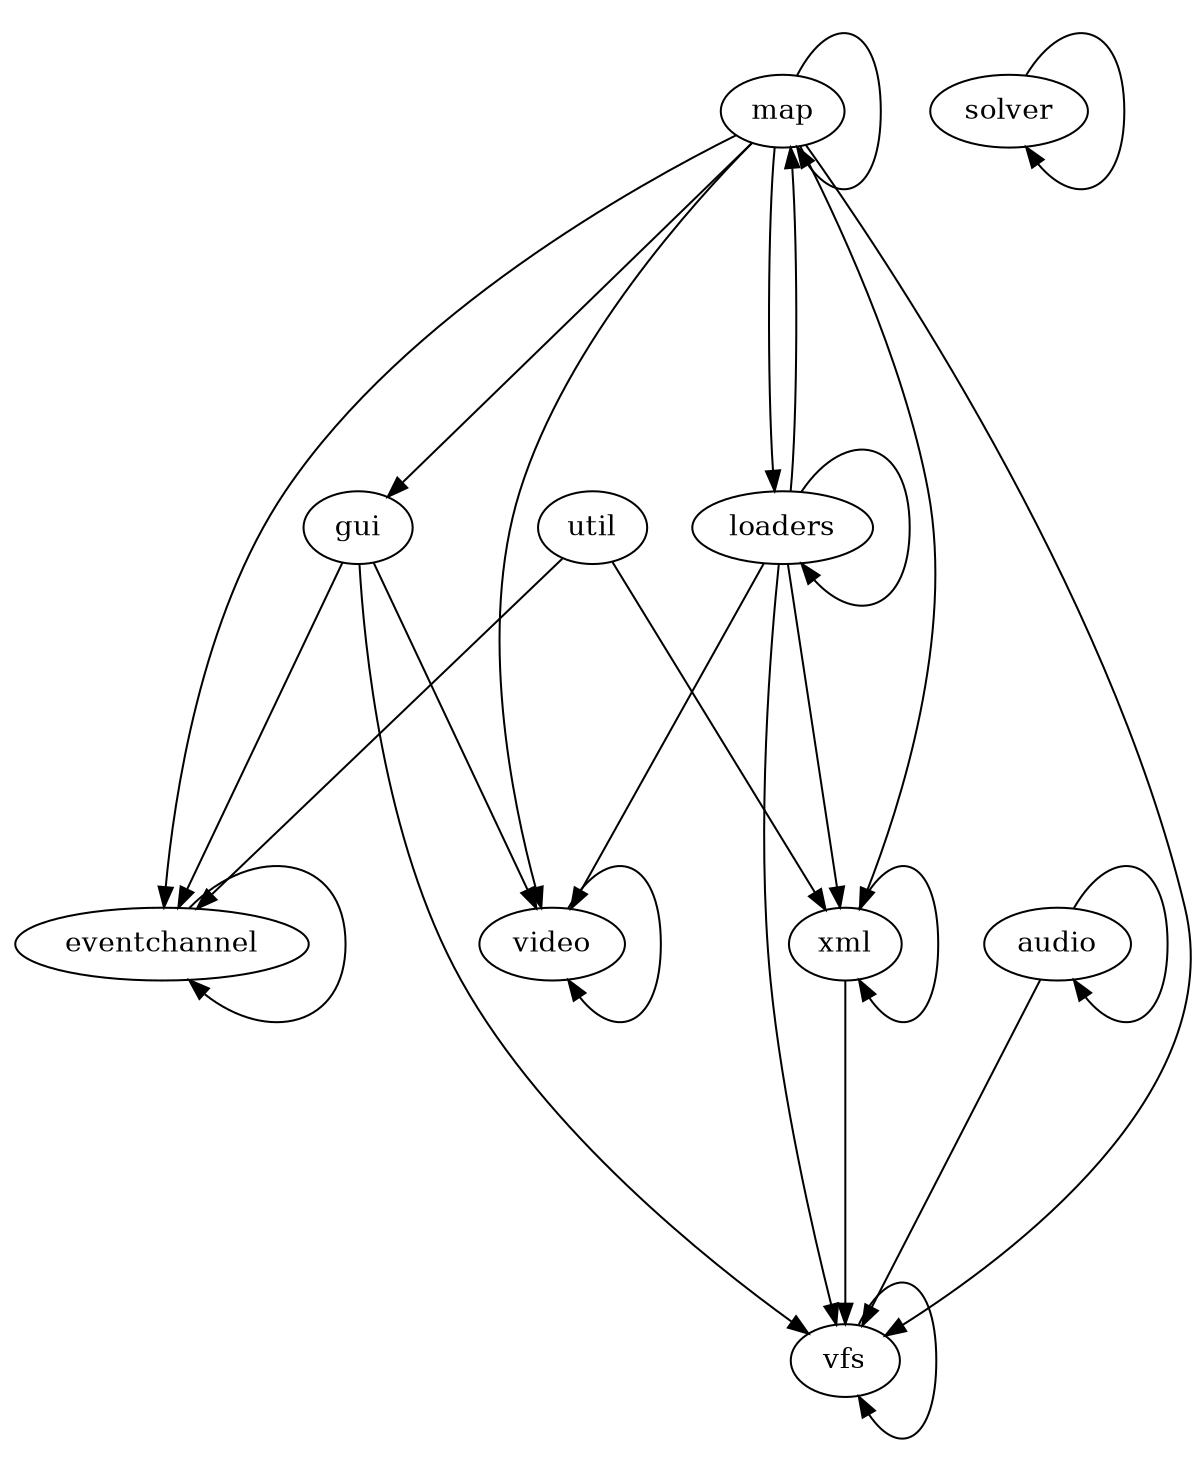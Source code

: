 digraph "source tree" {
    overlap=scale;
    size="8,10";
    ratio="fill";
    fontsize="16";
    fontname="Helvetica";
    clusterrank="local";
    "xml" -> "xml"
    "xml" -> "vfs"
    "map" -> "xml"
    "map" -> "map"
    "map" -> "gui"
    "map" -> "eventchannel"
    "map" -> "loaders"
    "map" -> "video"
    "map" -> "vfs"
    "solver" -> "solver"
    "gui" -> "video"
    "gui" -> "vfs"
    "gui" -> "eventchannel"
    "eventchannel" -> "eventchannel"
    "loaders" -> "xml"
    "loaders" -> "vfs"
    "loaders" -> "loaders"
    "loaders" -> "video"
    "loaders" -> "map"
    "util" -> "xml"
    "util" -> "eventchannel"
    "video" -> "video"
    "audio" -> "audio"
    "audio" -> "vfs"
    "vfs" -> "vfs"
}